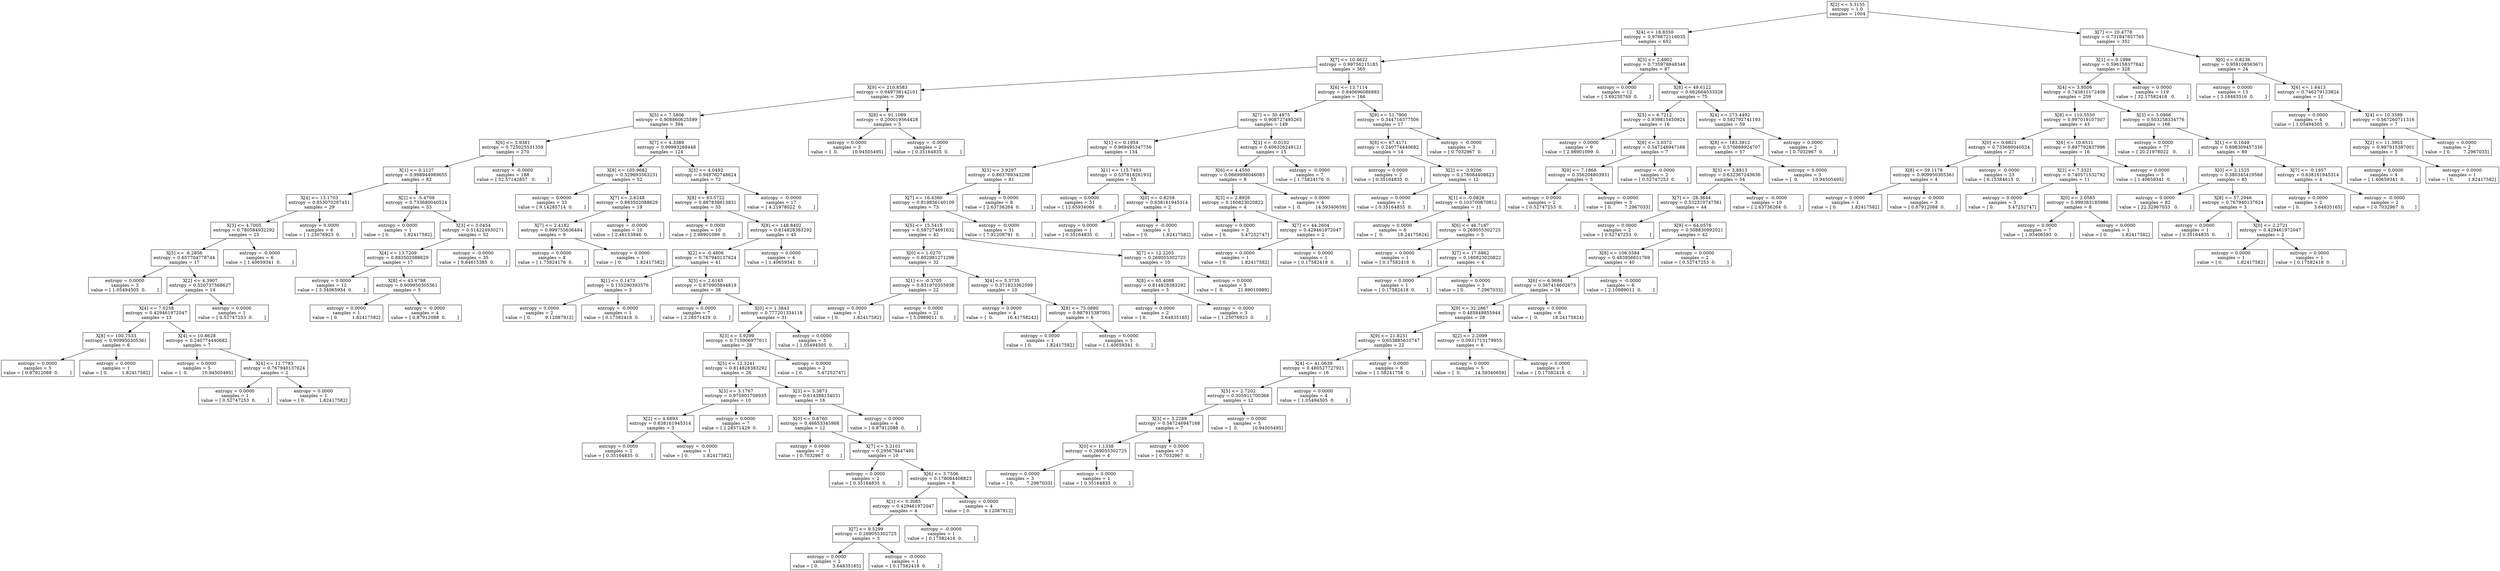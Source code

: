 digraph Tree {
0 [label="X[2] <= 5.3155\nentropy = 1.0\nsamples = 1004", shape="box"] ;
1 [label="X[4] <= 18.8350\nentropy = 0.976672116035\nsamples = 652", shape="box"] ;
0 -> 1 ;
2 [label="X[7] <= 10.4622\nentropy = 0.99756215183\nsamples = 565", shape="box"] ;
1 -> 2 ;
3 [label="X[9] <= 210.8583\nentropy = 0.949738142101\nsamples = 399", shape="box"] ;
2 -> 3 ;
4 [label="X[5] <= 7.5806\nentropy = 0.908860625599\nsamples = 394", shape="box"] ;
3 -> 4 ;
5 [label="X[6] <= 3.9381\nentropy = 0.725025531359\nsamples = 270", shape="box"] ;
4 -> 5 ;
6 [label="X[1] <= 0.1127\nentropy = 0.998944989655\nsamples = 82", shape="box"] ;
5 -> 6 ;
7 [label="X[4] <= 13.1703\nentropy = 0.853070287451\nsamples = 29", shape="box"] ;
6 -> 7 ;
8 [label="X[3] <= 4.7005\nentropy = 0.780584932292\nsamples = 23", shape="box"] ;
7 -> 8 ;
9 [label="X[5] <= -6.2856\nentropy = 0.657704778744\nsamples = 17", shape="box"] ;
8 -> 9 ;
10 [label="entropy = 0.0000\nsamples = 3\nvalue = [ 1.05494505  0.        ]", shape="box"] ;
9 -> 10 ;
11 [label="X[2] <= 4.3907\nentropy = 0.520737568627\nsamples = 14", shape="box"] ;
9 -> 11 ;
12 [label="X[4] <= 7.0258\nentropy = 0.429461972047\nsamples = 13", shape="box"] ;
11 -> 12 ;
13 [label="X[8] <= 100.7533\nentropy = 0.909950305361\nsamples = 6", shape="box"] ;
12 -> 13 ;
14 [label="entropy = 0.0000\nsamples = 5\nvalue = [ 0.87912088  0.        ]", shape="box"] ;
13 -> 14 ;
15 [label="entropy = 0.0000\nsamples = 1\nvalue = [ 0.          1.82417582]", shape="box"] ;
13 -> 15 ;
16 [label="X[4] <= 10.8628\nentropy = 0.240774440682\nsamples = 7", shape="box"] ;
12 -> 16 ;
17 [label="entropy = 0.0000\nsamples = 5\nvalue = [  0.          10.94505495]", shape="box"] ;
16 -> 17 ;
18 [label="X[4] <= 11.7793\nentropy = 0.767940137624\nsamples = 2", shape="box"] ;
16 -> 18 ;
19 [label="entropy = 0.0000\nsamples = 1\nvalue = [ 0.52747253  0.        ]", shape="box"] ;
18 -> 19 ;
20 [label="entropy = 0.0000\nsamples = 1\nvalue = [ 0.          1.82417582]", shape="box"] ;
18 -> 20 ;
21 [label="entropy = 0.0000\nsamples = 1\nvalue = [ 0.52747253  0.        ]", shape="box"] ;
11 -> 21 ;
22 [label="entropy = -0.0000\nsamples = 6\nvalue = [ 1.40659341  0.        ]", shape="box"] ;
8 -> 22 ;
23 [label="entropy = 0.0000\nsamples = 6\nvalue = [ 1.23076923  0.        ]", shape="box"] ;
7 -> 23 ;
24 [label="X[2] <= -5.4709\nentropy = 0.733680040524\nsamples = 53", shape="box"] ;
6 -> 24 ;
25 [label="entropy = 0.0000\nsamples = 1\nvalue = [ 0.          1.82417582]", shape="box"] ;
24 -> 25 ;
26 [label="X[3] <= 3.0454\nentropy = 0.514224930271\nsamples = 52", shape="box"] ;
24 -> 26 ;
27 [label="X[4] <= 13.7209\nentropy = 0.883502088629\nsamples = 17", shape="box"] ;
26 -> 27 ;
28 [label="entropy = 0.0000\nsamples = 12\nvalue = [ 3.34065934  0.        ]", shape="box"] ;
27 -> 28 ;
29 [label="X[8] <= 43.6798\nentropy = 0.909950305361\nsamples = 5", shape="box"] ;
27 -> 29 ;
30 [label="entropy = 0.0000\nsamples = 1\nvalue = [ 0.          1.82417582]", shape="box"] ;
29 -> 30 ;
31 [label="entropy = -0.0000\nsamples = 4\nvalue = [ 0.87912088  0.        ]", shape="box"] ;
29 -> 31 ;
32 [label="entropy = -0.0000\nsamples = 35\nvalue = [ 9.84615385  0.        ]", shape="box"] ;
26 -> 32 ;
33 [label="entropy = -0.0000\nsamples = 188\nvalue = [ 52.57142857   0.        ]", shape="box"] ;
5 -> 33 ;
34 [label="X[7] <= 4.3389\nentropy = 0.99993268448\nsamples = 124", shape="box"] ;
4 -> 34 ;
35 [label="X[8] <= 105.9682\nentropy = 0.529693563231\nsamples = 52", shape="box"] ;
34 -> 35 ;
36 [label="entropy = 0.0000\nsamples = 33\nvalue = [ 9.14285714  0.        ]", shape="box"] ;
35 -> 36 ;
37 [label="X[7] <= 2.6248\nentropy = 0.883502088629\nsamples = 19", shape="box"] ;
35 -> 37 ;
38 [label="X[7] <= 2.4182\nentropy = 0.999755636484\nsamples = 9", shape="box"] ;
37 -> 38 ;
39 [label="entropy = 0.0000\nsamples = 8\nvalue = [ 1.75824176  0.        ]", shape="box"] ;
38 -> 39 ;
40 [label="entropy = 0.0000\nsamples = 1\nvalue = [ 0.          1.82417582]", shape="box"] ;
38 -> 40 ;
41 [label="entropy = -0.0000\nsamples = 10\nvalue = [ 2.46153846  0.        ]", shape="box"] ;
37 -> 41 ;
42 [label="X[3] <= 4.0492\nentropy = 0.949762748624\nsamples = 72", shape="box"] ;
34 -> 42 ;
43 [label="X[8] <= 63.5722\nentropy = 0.887838613831\nsamples = 55", shape="box"] ;
42 -> 43 ;
44 [label="entropy = 0.0000\nsamples = 10\nvalue = [ 2.98901099  0.        ]", shape="box"] ;
43 -> 44 ;
45 [label="X[8] <= 148.8402\nentropy = 0.814828383292\nsamples = 45", shape="box"] ;
43 -> 45 ;
46 [label="X[2] <= -0.4806\nentropy = 0.767940137624\nsamples = 41", shape="box"] ;
45 -> 46 ;
47 [label="X[1] <= 0.1473\nentropy = 0.135290393576\nsamples = 3", shape="box"] ;
46 -> 47 ;
48 [label="entropy = 0.0000\nsamples = 2\nvalue = [ 0.          9.12087912]", shape="box"] ;
47 -> 48 ;
49 [label="entropy = -0.0000\nsamples = 1\nvalue = [ 0.17582418  0.        ]", shape="box"] ;
47 -> 49 ;
50 [label="X[3] <= 2.6165\nentropy = 0.870905844819\nsamples = 38", shape="box"] ;
46 -> 50 ;
51 [label="entropy = 0.0000\nsamples = 7\nvalue = [ 2.28571429  0.        ]", shape="box"] ;
50 -> 51 ;
52 [label="X[0] <= 1.3843\nentropy = 0.777201334118\nsamples = 31", shape="box"] ;
50 -> 52 ;
53 [label="X[3] <= 3.9299\nentropy = 0.715906977611\nsamples = 28", shape="box"] ;
52 -> 53 ;
54 [label="X[5] <= 12.3241\nentropy = 0.814828383292\nsamples = 26", shape="box"] ;
53 -> 54 ;
55 [label="X[3] <= 3.1767\nentropy = 0.975901708935\nsamples = 10", shape="box"] ;
54 -> 55 ;
56 [label="X[2] <= 4.6893\nentropy = 0.638161945314\nsamples = 3", shape="box"] ;
55 -> 56 ;
57 [label="entropy = 0.0000\nsamples = 2\nvalue = [ 0.35164835  0.        ]", shape="box"] ;
56 -> 57 ;
58 [label="entropy = -0.0000\nsamples = 1\nvalue = [ 0.          1.82417582]", shape="box"] ;
56 -> 58 ;
59 [label="entropy = 0.0000\nsamples = 7\nvalue = [ 2.28571429  0.        ]", shape="box"] ;
55 -> 59 ;
60 [label="X[3] <= 3.3873\nentropy = 0.614388134031\nsamples = 16", shape="box"] ;
54 -> 60 ;
61 [label="X[0] <= 0.6760\nentropy = 0.46653345988\nsamples = 12", shape="box"] ;
60 -> 61 ;
62 [label="entropy = 0.0000\nsamples = 2\nvalue = [ 0.7032967  0.       ]", shape="box"] ;
61 -> 62 ;
63 [label="X[7] <= 5.2101\nentropy = 0.295679447495\nsamples = 10", shape="box"] ;
61 -> 63 ;
64 [label="entropy = 0.0000\nsamples = 2\nvalue = [ 0.35164835  0.        ]", shape="box"] ;
63 -> 64 ;
65 [label="X[6] <= 3.7506\nentropy = 0.178084408823\nsamples = 8", shape="box"] ;
63 -> 65 ;
66 [label="X[1] <= 0.3085\nentropy = 0.429461972047\nsamples = 4", shape="box"] ;
65 -> 66 ;
67 [label="X[7] <= 9.5299\nentropy = 0.269055302725\nsamples = 3", shape="box"] ;
66 -> 67 ;
68 [label="entropy = 0.0000\nsamples = 2\nvalue = [ 0.          3.64835165]", shape="box"] ;
67 -> 68 ;
69 [label="entropy = -0.0000\nsamples = 1\nvalue = [ 0.17582418  0.        ]", shape="box"] ;
67 -> 69 ;
70 [label="entropy = -0.0000\nsamples = 1\nvalue = [ 0.17582418  0.        ]", shape="box"] ;
66 -> 70 ;
71 [label="entropy = 0.0000\nsamples = 4\nvalue = [ 0.          9.12087912]", shape="box"] ;
65 -> 71 ;
72 [label="entropy = 0.0000\nsamples = 4\nvalue = [ 0.87912088  0.        ]", shape="box"] ;
60 -> 72 ;
73 [label="entropy = 0.0000\nsamples = 2\nvalue = [ 0.          5.47252747]", shape="box"] ;
53 -> 73 ;
74 [label="entropy = 0.0000\nsamples = 3\nvalue = [ 1.05494505  0.        ]", shape="box"] ;
52 -> 74 ;
75 [label="entropy = 0.0000\nsamples = 4\nvalue = [ 1.40659341  0.        ]", shape="box"] ;
45 -> 75 ;
76 [label="entropy = -0.0000\nsamples = 17\nvalue = [ 4.21978022  0.        ]", shape="box"] ;
42 -> 76 ;
77 [label="X[8] <= 91.1089\nentropy = 0.200019564428\nsamples = 5", shape="box"] ;
3 -> 77 ;
78 [label="entropy = 0.0000\nsamples = 3\nvalue = [  0.          10.94505495]", shape="box"] ;
77 -> 78 ;
79 [label="entropy = -0.0000\nsamples = 2\nvalue = [ 0.35164835  0.        ]", shape="box"] ;
77 -> 79 ;
80 [label="X[6] <= 13.7114\nentropy = 0.840696086883\nsamples = 166", shape="box"] ;
2 -> 80 ;
81 [label="X[7] <= 30.4975\nentropy = 0.908727495265\nsamples = 149", shape="box"] ;
80 -> 81 ;
82 [label="X[1] <= 0.1954\nentropy = 0.969495347756\nsamples = 134", shape="box"] ;
81 -> 82 ;
83 [label="X[3] <= 3.9297\nentropy = 0.863769343298\nsamples = 81", shape="box"] ;
82 -> 83 ;
84 [label="X[7] <= 16.4360\nentropy = 0.819836140109\nsamples = 73", shape="box"] ;
83 -> 84 ;
85 [label="X[5] <= 15.5415\nentropy = 0.597274691632\nsamples = 42", shape="box"] ;
84 -> 85 ;
86 [label="X[0] <= 1.0270\nentropy = 0.802981271299\nsamples = 32", shape="box"] ;
85 -> 86 ;
87 [label="X[1] <= -0.3705\nentropy = 0.831970355938\nsamples = 22", shape="box"] ;
86 -> 87 ;
88 [label="entropy = 0.0000\nsamples = 1\nvalue = [ 0.          1.82417582]", shape="box"] ;
87 -> 88 ;
89 [label="entropy = 0.0000\nsamples = 21\nvalue = [ 5.0989011  0.       ]", shape="box"] ;
87 -> 89 ;
90 [label="X[4] <= 5.3735\nentropy = 0.371823362599\nsamples = 10", shape="box"] ;
86 -> 90 ;
91 [label="entropy = 0.0000\nsamples = 4\nvalue = [  0.          16.41758242]", shape="box"] ;
90 -> 91 ;
92 [label="X[8] <= 75.0880\nentropy = 0.987915387001\nsamples = 6", shape="box"] ;
90 -> 92 ;
93 [label="entropy = 0.0000\nsamples = 1\nvalue = [ 0.          1.82417582]", shape="box"] ;
92 -> 93 ;
94 [label="entropy = 0.0000\nsamples = 5\nvalue = [ 1.40659341  0.        ]", shape="box"] ;
92 -> 94 ;
95 [label="X[7] <= 12.2205\nentropy = 0.269055302725\nsamples = 10", shape="box"] ;
85 -> 95 ;
96 [label="X[8] <= 65.4088\nentropy = 0.814828383292\nsamples = 5", shape="box"] ;
95 -> 96 ;
97 [label="entropy = 0.0000\nsamples = 2\nvalue = [ 0.          3.64835165]", shape="box"] ;
96 -> 97 ;
98 [label="entropy = -0.0000\nsamples = 3\nvalue = [ 1.23076923  0.        ]", shape="box"] ;
96 -> 98 ;
99 [label="entropy = 0.0000\nsamples = 5\nvalue = [  0.          21.89010989]", shape="box"] ;
95 -> 99 ;
100 [label="entropy = -0.0000\nsamples = 31\nvalue = [ 7.91208791  0.        ]", shape="box"] ;
84 -> 100 ;
101 [label="entropy = 0.0000\nsamples = 8\nvalue = [ 2.63736264  0.        ]", shape="box"] ;
83 -> 101 ;
102 [label="X[1] <= 115.7403\nentropy = 0.537818261932\nsamples = 53", shape="box"] ;
82 -> 102 ;
103 [label="entropy = 0.0000\nsamples = 51\nvalue = [ 12.65934066   0.        ]", shape="box"] ;
102 -> 103 ;
104 [label="X[0] <= 0.8258\nentropy = 0.638161945314\nsamples = 2", shape="box"] ;
102 -> 104 ;
105 [label="entropy = 0.0000\nsamples = 1\nvalue = [ 0.35164835  0.        ]", shape="box"] ;
104 -> 105 ;
106 [label="entropy = -0.0000\nsamples = 1\nvalue = [ 0.          1.82417582]", shape="box"] ;
104 -> 106 ;
107 [label="X[1] <= -0.0102\nentropy = 0.406326249121\nsamples = 15", shape="box"] ;
81 -> 107 ;
108 [label="X[6] <= 4.4550\nentropy = 0.0669998046083\nsamples = 8", shape="box"] ;
107 -> 108 ;
109 [label="X[3] <= 2.8926\nentropy = 0.160823020822\nsamples = 4", shape="box"] ;
108 -> 109 ;
110 [label="entropy = 0.0000\nsamples = 2\nvalue = [ 0.          5.47252747]", shape="box"] ;
109 -> 110 ;
111 [label="X[7] <= 44.2604\nentropy = 0.429461972047\nsamples = 2", shape="box"] ;
109 -> 111 ;
112 [label="entropy = 0.0000\nsamples = 1\nvalue = [ 0.          1.82417582]", shape="box"] ;
111 -> 112 ;
113 [label="entropy = 0.0000\nsamples = 1\nvalue = [ 0.17582418  0.        ]", shape="box"] ;
111 -> 113 ;
114 [label="entropy = 0.0000\nsamples = 4\nvalue = [  0.          14.59340659]", shape="box"] ;
108 -> 114 ;
115 [label="entropy = -0.0000\nsamples = 7\nvalue = [ 1.75824176  0.        ]", shape="box"] ;
107 -> 115 ;
116 [label="X[9] <= 51.7900\nentropy = 0.344716377506\nsamples = 17", shape="box"] ;
80 -> 116 ;
117 [label="X[8] <= 67.4171\nentropy = 0.240774440682\nsamples = 14", shape="box"] ;
116 -> 117 ;
118 [label="entropy = 0.0000\nsamples = 2\nvalue = [ 0.35164835  0.        ]", shape="box"] ;
117 -> 118 ;
119 [label="X[2] <= -3.9206\nentropy = 0.178084408823\nsamples = 12", shape="box"] ;
117 -> 119 ;
120 [label="entropy = 0.0000\nsamples = 1\nvalue = [ 0.35164835  0.        ]", shape="box"] ;
119 -> 120 ;
121 [label="X[1] <= -0.0826\nentropy = 0.103700870812\nsamples = 11", shape="box"] ;
119 -> 121 ;
122 [label="entropy = 0.0000\nsamples = 6\nvalue = [  0.          18.24175824]", shape="box"] ;
121 -> 122 ;
123 [label="X[6] <= 46.7187\nentropy = 0.269055302725\nsamples = 5", shape="box"] ;
121 -> 123 ;
124 [label="entropy = 0.0000\nsamples = 1\nvalue = [ 0.17582418  0.        ]", shape="box"] ;
123 -> 124 ;
125 [label="X[7] <= 17.6862\nentropy = 0.160823020822\nsamples = 4", shape="box"] ;
123 -> 125 ;
126 [label="entropy = 0.0000\nsamples = 1\nvalue = [ 0.17582418  0.        ]", shape="box"] ;
125 -> 126 ;
127 [label="entropy = 0.0000\nsamples = 3\nvalue = [ 0.         7.2967033]", shape="box"] ;
125 -> 127 ;
128 [label="entropy = -0.0000\nsamples = 3\nvalue = [ 0.7032967  0.       ]", shape="box"] ;
116 -> 128 ;
129 [label="X[3] <= 2.4902\nentropy = 0.735978848348\nsamples = 87", shape="box"] ;
1 -> 129 ;
130 [label="entropy = 0.0000\nsamples = 12\nvalue = [ 3.69230769  0.        ]", shape="box"] ;
129 -> 130 ;
131 [label="X[8] <= 49.6122\nentropy = 0.662664033326\nsamples = 75", shape="box"] ;
129 -> 131 ;
132 [label="X[5] <= 6.7212\nentropy = 0.939815450924\nsamples = 16", shape="box"] ;
131 -> 132 ;
133 [label="entropy = 0.0000\nsamples = 9\nvalue = [ 2.98901099  0.        ]", shape="box"] ;
132 -> 133 ;
134 [label="X[6] <= 3.0372\nentropy = 0.547246947168\nsamples = 7", shape="box"] ;
132 -> 134 ;
135 [label="X[9] <= 7.1868\nentropy = 0.356204803931\nsamples = 5", shape="box"] ;
134 -> 135 ;
136 [label="entropy = 0.0000\nsamples = 2\nvalue = [ 0.52747253  0.        ]", shape="box"] ;
135 -> 136 ;
137 [label="entropy = -0.0000\nsamples = 3\nvalue = [ 0.         7.2967033]", shape="box"] ;
135 -> 137 ;
138 [label="entropy = -0.0000\nsamples = 2\nvalue = [ 0.52747253  0.        ]", shape="box"] ;
134 -> 138 ;
139 [label="X[4] <= 273.4492\nentropy = 0.592792741193\nsamples = 59", shape="box"] ;
131 -> 139 ;
140 [label="X[8] <= 183.3912\nentropy = 0.570688924707\nsamples = 57", shape="box"] ;
139 -> 140 ;
141 [label="X[3] <= 3.8813\nentropy = 0.632367243636\nsamples = 54", shape="box"] ;
140 -> 141 ;
142 [label="X[7] <= -28.3644\nentropy = 0.532310747561\nsamples = 44", shape="box"] ;
141 -> 142 ;
143 [label="entropy = 0.0000\nsamples = 2\nvalue = [ 0.52747253  0.        ]", shape="box"] ;
142 -> 143 ;
144 [label="X[9] <= 64.0576\nentropy = 0.508830992021\nsamples = 42", shape="box"] ;
142 -> 144 ;
145 [label="X[8] <= 106.5584\nentropy = 0.483956651769\nsamples = 40", shape="box"] ;
144 -> 145 ;
146 [label="X[6] <= 6.9684\nentropy = 0.367414602673\nsamples = 34", shape="box"] ;
145 -> 146 ;
147 [label="X[9] <= 32.2867\nentropy = 0.485849855944\nsamples = 28", shape="box"] ;
146 -> 147 ;
148 [label="X[9] <= 21.8231\nentropy = 0.653885610747\nsamples = 22", shape="box"] ;
147 -> 148 ;
149 [label="X[4] <= 41.0639\nentropy = 0.480527727921\nsamples = 16", shape="box"] ;
148 -> 149 ;
150 [label="X[5] <= 2.7202\nentropy = 0.305911700368\nsamples = 12", shape="box"] ;
149 -> 150 ;
151 [label="X[3] <= 3.2289\nentropy = 0.547246947168\nsamples = 7", shape="box"] ;
150 -> 151 ;
152 [label="X[0] <= 1.1338\nentropy = 0.269055302725\nsamples = 4", shape="box"] ;
151 -> 152 ;
153 [label="entropy = 0.0000\nsamples = 3\nvalue = [ 0.         7.2967033]", shape="box"] ;
152 -> 153 ;
154 [label="entropy = 0.0000\nsamples = 1\nvalue = [ 0.35164835  0.        ]", shape="box"] ;
152 -> 154 ;
155 [label="entropy = 0.0000\nsamples = 3\nvalue = [ 0.7032967  0.       ]", shape="box"] ;
151 -> 155 ;
156 [label="entropy = 0.0000\nsamples = 5\nvalue = [  0.          10.94505495]", shape="box"] ;
150 -> 156 ;
157 [label="entropy = 0.0000\nsamples = 4\nvalue = [ 1.05494505  0.        ]", shape="box"] ;
149 -> 157 ;
158 [label="entropy = 0.0000\nsamples = 6\nvalue = [ 1.58241758  0.        ]", shape="box"] ;
148 -> 158 ;
159 [label="X[2] <= 2.2099\nentropy = 0.0931713179955\nsamples = 6", shape="box"] ;
147 -> 159 ;
160 [label="entropy = 0.0000\nsamples = 5\nvalue = [  0.          14.59340659]", shape="box"] ;
159 -> 160 ;
161 [label="entropy = 0.0000\nsamples = 1\nvalue = [ 0.17582418  0.        ]", shape="box"] ;
159 -> 161 ;
162 [label="entropy = 0.0000\nsamples = 6\nvalue = [  0.          18.24175824]", shape="box"] ;
146 -> 162 ;
163 [label="entropy = -0.0000\nsamples = 6\nvalue = [ 2.10989011  0.        ]", shape="box"] ;
145 -> 163 ;
164 [label="entropy = 0.0000\nsamples = 2\nvalue = [ 0.52747253  0.        ]", shape="box"] ;
144 -> 164 ;
165 [label="entropy = -0.0000\nsamples = 10\nvalue = [ 2.63736264  0.        ]", shape="box"] ;
141 -> 165 ;
166 [label="entropy = 0.0000\nsamples = 3\nvalue = [  0.          10.94505495]", shape="box"] ;
140 -> 166 ;
167 [label="entropy = 0.0000\nsamples = 2\nvalue = [ 0.7032967  0.       ]", shape="box"] ;
139 -> 167 ;
168 [label="X[7] <= 20.4778\nentropy = 0.731847657765\nsamples = 352", shape="box"] ;
0 -> 168 ;
169 [label="X[1] <= 0.1998\nentropy = 0.596158377842\nsamples = 328", shape="box"] ;
168 -> 169 ;
170 [label="X[4] <= 3.9506\nentropy = 0.745811172408\nsamples = 209", shape="box"] ;
169 -> 170 ;
171 [label="X[8] <= 110.5550\nentropy = 0.997019107507\nsamples = 43", shape="box"] ;
170 -> 171 ;
172 [label="X[0] <= 0.6821\nentropy = 0.733680040524\nsamples = 27", shape="box"] ;
171 -> 172 ;
173 [label="X[8] <= 59.1178\nentropy = 0.909950305361\nsamples = 4", shape="box"] ;
172 -> 173 ;
174 [label="entropy = 0.0000\nsamples = 1\nvalue = [ 0.          1.82417582]", shape="box"] ;
173 -> 174 ;
175 [label="entropy = -0.0000\nsamples = 3\nvalue = [ 0.87912088  0.        ]", shape="box"] ;
173 -> 175 ;
176 [label="entropy = -0.0000\nsamples = 23\nvalue = [ 6.15384615  0.        ]", shape="box"] ;
172 -> 176 ;
177 [label="X[6] <= 10.6511\nentropy = 0.897792837996\nsamples = 16", shape="box"] ;
171 -> 177 ;
178 [label="X[2] <= 7.3321\nentropy = 0.740571532792\nsamples = 11", shape="box"] ;
177 -> 178 ;
179 [label="entropy = 0.0000\nsamples = 3\nvalue = [ 0.          5.47252747]", shape="box"] ;
178 -> 179 ;
180 [label="X[0] <= 2.0585\nentropy = 0.999383185986\nsamples = 8", shape="box"] ;
178 -> 180 ;
181 [label="entropy = 0.0000\nsamples = 7\nvalue = [ 1.93406593  0.        ]", shape="box"] ;
180 -> 181 ;
182 [label="entropy = 0.0000\nsamples = 1\nvalue = [ 0.          1.82417582]", shape="box"] ;
180 -> 182 ;
183 [label="entropy = 0.0000\nsamples = 5\nvalue = [ 1.40659341  0.        ]", shape="box"] ;
177 -> 183 ;
184 [label="X[3] <= 3.0966\nentropy = 0.503258334776\nsamples = 166", shape="box"] ;
170 -> 184 ;
185 [label="entropy = 0.0000\nsamples = 77\nvalue = [ 20.21978022   0.        ]", shape="box"] ;
184 -> 185 ;
186 [label="X[1] <= 0.1649\nentropy = 0.698309457336\nsamples = 89", shape="box"] ;
184 -> 186 ;
187 [label="X[0] <= 2.1525\nentropy = 0.380345419568\nsamples = 85", shape="box"] ;
186 -> 187 ;
188 [label="entropy = 0.0000\nsamples = 82\nvalue = [ 22.32967033   0.        ]", shape="box"] ;
187 -> 188 ;
189 [label="X[8] <= 57.2946\nentropy = 0.767940137624\nsamples = 3", shape="box"] ;
187 -> 189 ;
190 [label="entropy = 0.0000\nsamples = 1\nvalue = [ 0.35164835  0.        ]", shape="box"] ;
189 -> 190 ;
191 [label="X[0] <= 2.2721\nentropy = 0.429461972047\nsamples = 2", shape="box"] ;
189 -> 191 ;
192 [label="entropy = 0.0000\nsamples = 1\nvalue = [ 0.          1.82417582]", shape="box"] ;
191 -> 192 ;
193 [label="entropy = 0.0000\nsamples = 1\nvalue = [ 0.17582418  0.        ]", shape="box"] ;
191 -> 193 ;
194 [label="X[7] <= -0.1957\nentropy = 0.638161945314\nsamples = 4", shape="box"] ;
186 -> 194 ;
195 [label="entropy = 0.0000\nsamples = 2\nvalue = [ 0.          3.64835165]", shape="box"] ;
194 -> 195 ;
196 [label="entropy = -0.0000\nsamples = 2\nvalue = [ 0.7032967  0.       ]", shape="box"] ;
194 -> 196 ;
197 [label="entropy = 0.0000\nsamples = 119\nvalue = [ 32.17582418   0.        ]", shape="box"] ;
169 -> 197 ;
198 [label="X[0] <= 0.8236\nentropy = 0.959108563671\nsamples = 24", shape="box"] ;
168 -> 198 ;
199 [label="entropy = 0.0000\nsamples = 13\nvalue = [ 3.16483516  0.        ]", shape="box"] ;
198 -> 199 ;
200 [label="X[6] <= 1.6413\nentropy = 0.746279123824\nsamples = 11", shape="box"] ;
198 -> 200 ;
201 [label="entropy = 0.0000\nsamples = 4\nvalue = [ 1.05494505  0.        ]", shape="box"] ;
200 -> 201 ;
202 [label="X[4] <= 10.3399\nentropy = 0.567260711316\nsamples = 7", shape="box"] ;
200 -> 202 ;
203 [label="X[2] <= 11.3953\nentropy = 0.987915387001\nsamples = 5", shape="box"] ;
202 -> 203 ;
204 [label="entropy = 0.0000\nsamples = 4\nvalue = [ 1.40659341  0.        ]", shape="box"] ;
203 -> 204 ;
205 [label="entropy = 0.0000\nsamples = 1\nvalue = [ 0.          1.82417582]", shape="box"] ;
203 -> 205 ;
206 [label="entropy = 0.0000\nsamples = 2\nvalue = [ 0.         7.2967033]", shape="box"] ;
202 -> 206 ;
}